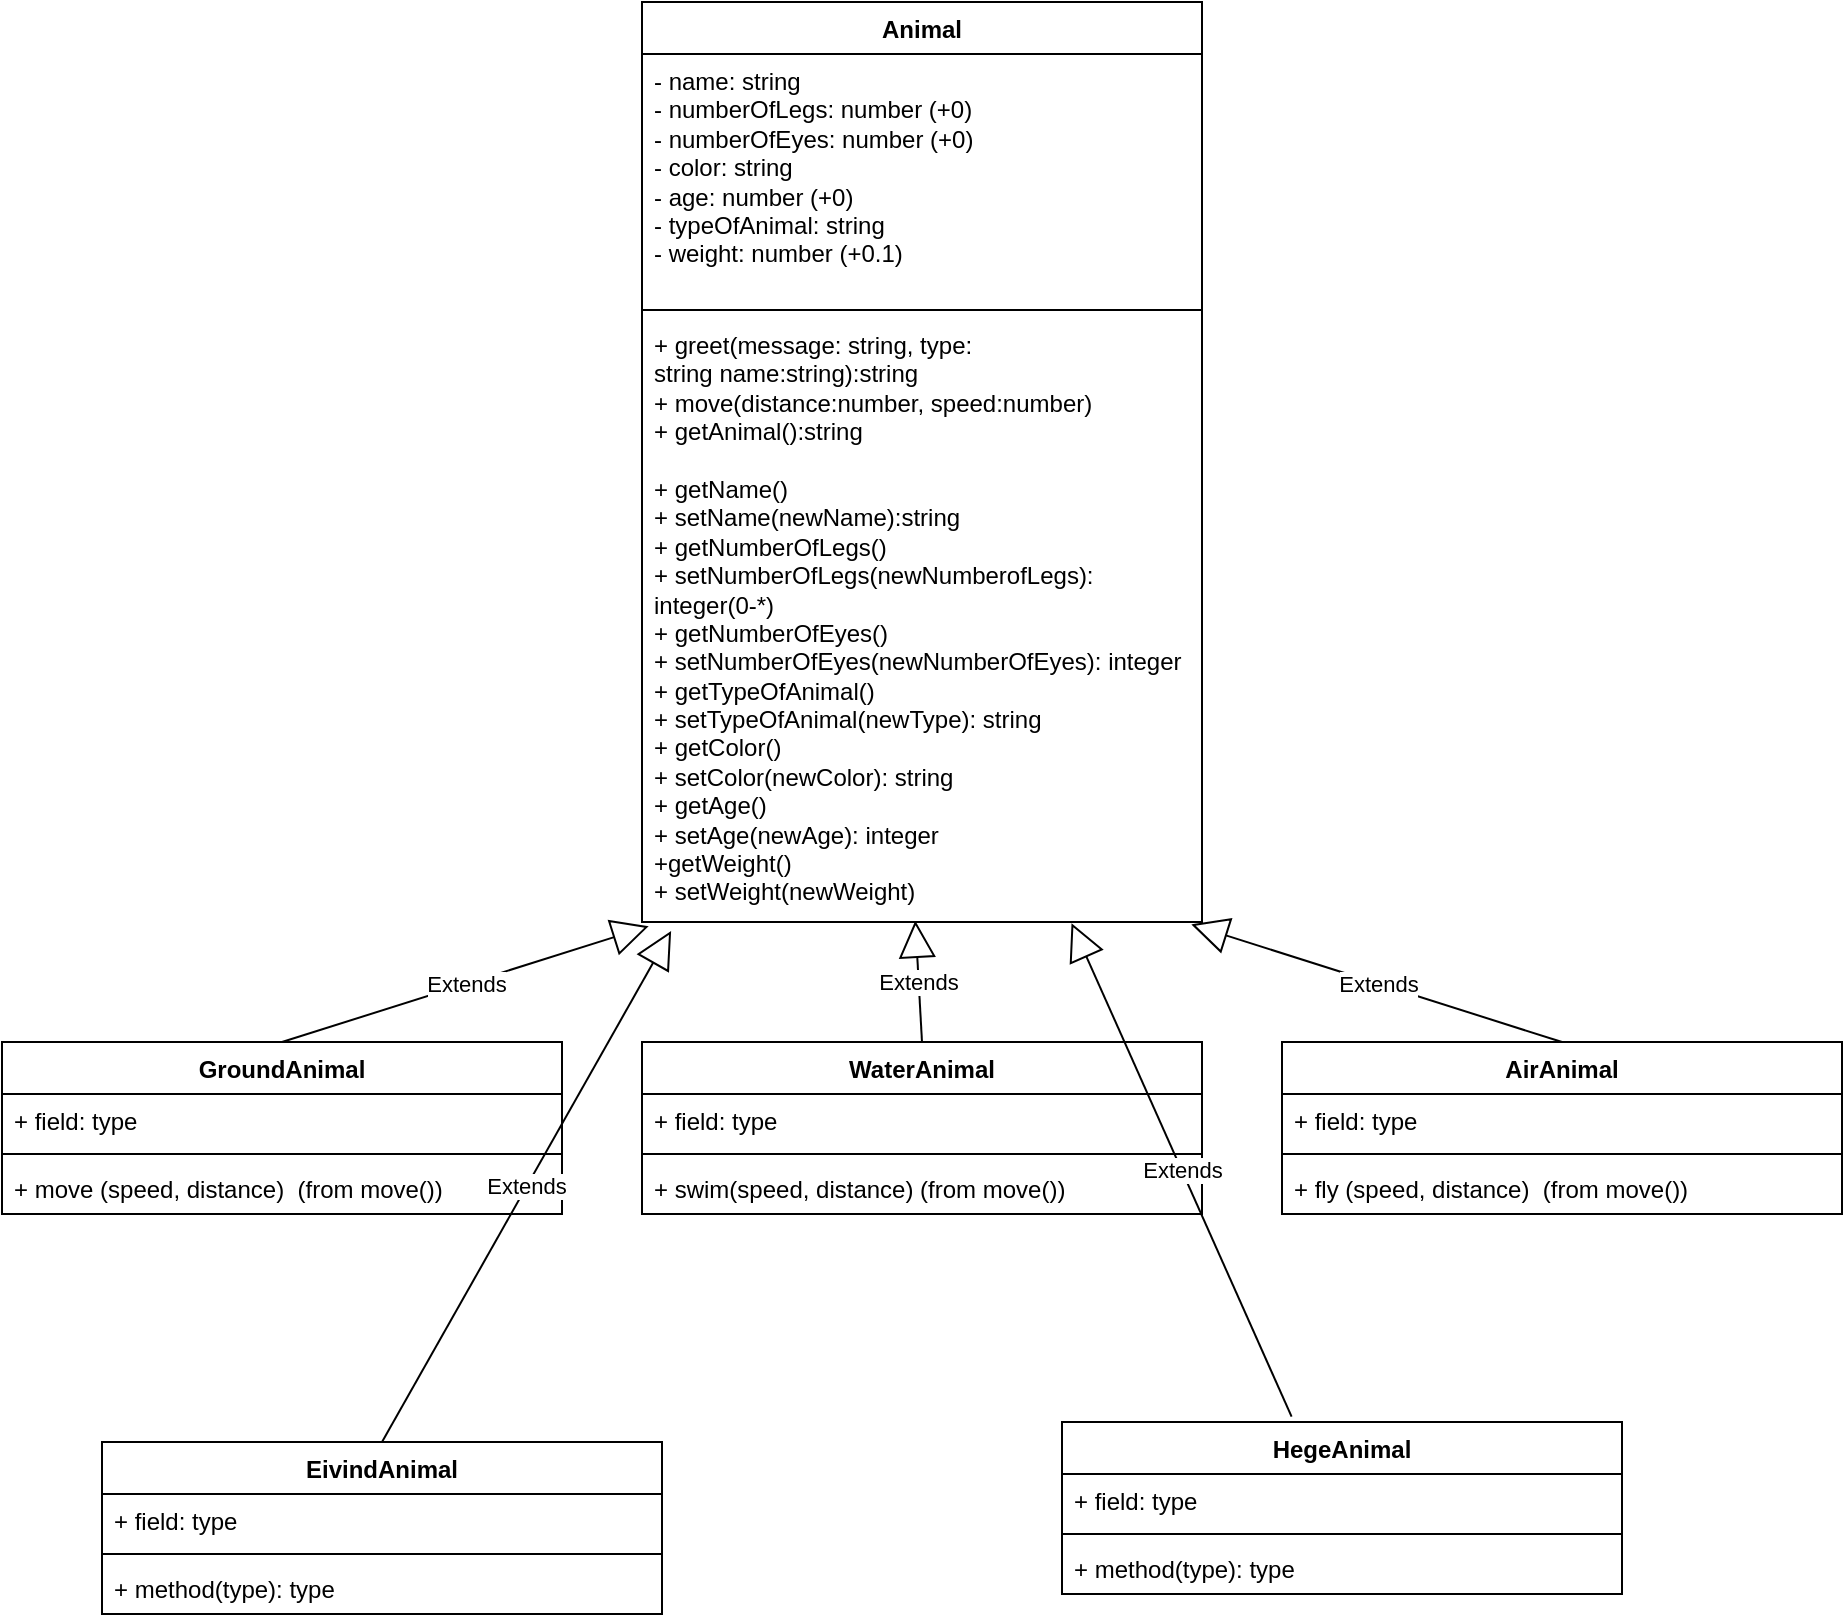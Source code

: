 <mxfile version="24.0.7" type="github">
  <diagram name="Page-1" id="2MS-s6YLC5v6uG3apD_g">
    <mxGraphModel dx="794" dy="458" grid="1" gridSize="10" guides="1" tooltips="1" connect="1" arrows="1" fold="1" page="1" pageScale="1" pageWidth="827" pageHeight="1169" math="0" shadow="0">
      <root>
        <mxCell id="0" />
        <mxCell id="1" parent="0" />
        <mxCell id="e3658H9JQ2eBRHRdhJrN-2" value="Animal" style="swimlane;fontStyle=1;align=center;verticalAlign=top;childLayout=stackLayout;horizontal=1;startSize=26;horizontalStack=0;resizeParent=1;resizeParentMax=0;resizeLast=0;collapsible=1;marginBottom=0;whiteSpace=wrap;html=1;" vertex="1" parent="1">
          <mxGeometry x="360" y="40" width="280" height="460" as="geometry" />
        </mxCell>
        <mxCell id="e3658H9JQ2eBRHRdhJrN-3" value="&lt;div&gt;- name: string&lt;br&gt;&lt;/div&gt;- numberOfLegs: number (+0)&lt;div&gt;- numberOfEyes: number (+0)&lt;/div&gt;&lt;div&gt;- color: string&lt;/div&gt;&lt;div&gt;- age: number (+0)&lt;/div&gt;&lt;div&gt;- typeOfAnimal: string&lt;/div&gt;&lt;div&gt;- weight: number (+0.1)&lt;/div&gt;" style="text;strokeColor=none;fillColor=none;align=left;verticalAlign=top;spacingLeft=4;spacingRight=4;overflow=hidden;rotatable=0;points=[[0,0.5],[1,0.5]];portConstraint=eastwest;whiteSpace=wrap;html=1;" vertex="1" parent="e3658H9JQ2eBRHRdhJrN-2">
          <mxGeometry y="26" width="280" height="124" as="geometry" />
        </mxCell>
        <mxCell id="e3658H9JQ2eBRHRdhJrN-4" value="" style="line;strokeWidth=1;fillColor=none;align=left;verticalAlign=middle;spacingTop=-1;spacingLeft=3;spacingRight=3;rotatable=0;labelPosition=right;points=[];portConstraint=eastwest;strokeColor=inherit;" vertex="1" parent="e3658H9JQ2eBRHRdhJrN-2">
          <mxGeometry y="150" width="280" height="8" as="geometry" />
        </mxCell>
        <mxCell id="e3658H9JQ2eBRHRdhJrN-5" value="+ greet(message: string, type: string&amp;nbsp;&lt;span style=&quot;background-color: initial;&quot;&gt;name:string):string&lt;/span&gt;&lt;div&gt;+ move(distance:number, speed:number)&lt;br&gt;&lt;div&gt;&lt;div&gt;+ getAnimal():string&lt;br&gt;&lt;/div&gt;&lt;div&gt;&lt;br&gt;&lt;/div&gt;&lt;div&gt;+ getName()&lt;/div&gt;&lt;div&gt;+ setName(newName):string&lt;/div&gt;&lt;div&gt;+ getNumberOfLegs()&lt;br&gt;&lt;/div&gt;&lt;div&gt;+ setNumberOfLegs(newNumberofLegs): integer(0-*)&lt;/div&gt;&lt;div&gt;+ getNumberOfEyes()&lt;br&gt;&lt;/div&gt;&lt;div&gt;+ setNumberOfEyes(newNumberOfEyes): integer&lt;/div&gt;&lt;div&gt;+ getTypeOfAnimal()&lt;br&gt;&lt;/div&gt;&lt;div&gt;+ setTypeOfAnimal(newType): string&lt;/div&gt;&lt;div&gt;+ getColor()&lt;br&gt;&lt;/div&gt;&lt;div&gt;+ setColor(newColor): string&lt;/div&gt;&lt;div&gt;+ getAge()&lt;/div&gt;&lt;div&gt;+ setAge(newAge): integer&amp;nbsp;&lt;/div&gt;&lt;div&gt;+getWeight()&lt;/div&gt;&lt;div&gt;+ setWeight(newWeight)&lt;/div&gt;&lt;div&gt;&lt;br&gt;&lt;/div&gt;&lt;/div&gt;&lt;/div&gt;" style="text;strokeColor=none;fillColor=none;align=left;verticalAlign=top;spacingLeft=4;spacingRight=4;overflow=hidden;rotatable=0;points=[[0,0.5],[1,0.5]];portConstraint=eastwest;whiteSpace=wrap;html=1;" vertex="1" parent="e3658H9JQ2eBRHRdhJrN-2">
          <mxGeometry y="158" width="280" height="302" as="geometry" />
        </mxCell>
        <mxCell id="e3658H9JQ2eBRHRdhJrN-10" value="GroundAnimal" style="swimlane;fontStyle=1;align=center;verticalAlign=top;childLayout=stackLayout;horizontal=1;startSize=26;horizontalStack=0;resizeParent=1;resizeParentMax=0;resizeLast=0;collapsible=1;marginBottom=0;whiteSpace=wrap;html=1;" vertex="1" parent="1">
          <mxGeometry x="40" y="560" width="280" height="86" as="geometry" />
        </mxCell>
        <mxCell id="e3658H9JQ2eBRHRdhJrN-11" value="+ field: type" style="text;strokeColor=none;fillColor=none;align=left;verticalAlign=top;spacingLeft=4;spacingRight=4;overflow=hidden;rotatable=0;points=[[0,0.5],[1,0.5]];portConstraint=eastwest;whiteSpace=wrap;html=1;" vertex="1" parent="e3658H9JQ2eBRHRdhJrN-10">
          <mxGeometry y="26" width="280" height="26" as="geometry" />
        </mxCell>
        <mxCell id="e3658H9JQ2eBRHRdhJrN-12" value="" style="line;strokeWidth=1;fillColor=none;align=left;verticalAlign=middle;spacingTop=-1;spacingLeft=3;spacingRight=3;rotatable=0;labelPosition=right;points=[];portConstraint=eastwest;strokeColor=inherit;" vertex="1" parent="e3658H9JQ2eBRHRdhJrN-10">
          <mxGeometry y="52" width="280" height="8" as="geometry" />
        </mxCell>
        <mxCell id="e3658H9JQ2eBRHRdhJrN-13" value="+ move (speed, distance)&amp;nbsp;&amp;nbsp;(from move())" style="text;strokeColor=none;fillColor=none;align=left;verticalAlign=top;spacingLeft=4;spacingRight=4;overflow=hidden;rotatable=0;points=[[0,0.5],[1,0.5]];portConstraint=eastwest;whiteSpace=wrap;html=1;" vertex="1" parent="e3658H9JQ2eBRHRdhJrN-10">
          <mxGeometry y="60" width="280" height="26" as="geometry" />
        </mxCell>
        <mxCell id="e3658H9JQ2eBRHRdhJrN-14" value="AirAnimal" style="swimlane;fontStyle=1;align=center;verticalAlign=top;childLayout=stackLayout;horizontal=1;startSize=26;horizontalStack=0;resizeParent=1;resizeParentMax=0;resizeLast=0;collapsible=1;marginBottom=0;whiteSpace=wrap;html=1;" vertex="1" parent="1">
          <mxGeometry x="680" y="560" width="280" height="86" as="geometry" />
        </mxCell>
        <mxCell id="e3658H9JQ2eBRHRdhJrN-15" value="+ field: type" style="text;strokeColor=none;fillColor=none;align=left;verticalAlign=top;spacingLeft=4;spacingRight=4;overflow=hidden;rotatable=0;points=[[0,0.5],[1,0.5]];portConstraint=eastwest;whiteSpace=wrap;html=1;" vertex="1" parent="e3658H9JQ2eBRHRdhJrN-14">
          <mxGeometry y="26" width="280" height="26" as="geometry" />
        </mxCell>
        <mxCell id="e3658H9JQ2eBRHRdhJrN-16" value="" style="line;strokeWidth=1;fillColor=none;align=left;verticalAlign=middle;spacingTop=-1;spacingLeft=3;spacingRight=3;rotatable=0;labelPosition=right;points=[];portConstraint=eastwest;strokeColor=inherit;" vertex="1" parent="e3658H9JQ2eBRHRdhJrN-14">
          <mxGeometry y="52" width="280" height="8" as="geometry" />
        </mxCell>
        <mxCell id="e3658H9JQ2eBRHRdhJrN-17" value="+ fly (speed, distance)&amp;nbsp;&amp;nbsp;(from move())" style="text;strokeColor=none;fillColor=none;align=left;verticalAlign=top;spacingLeft=4;spacingRight=4;overflow=hidden;rotatable=0;points=[[0,0.5],[1,0.5]];portConstraint=eastwest;whiteSpace=wrap;html=1;" vertex="1" parent="e3658H9JQ2eBRHRdhJrN-14">
          <mxGeometry y="60" width="280" height="26" as="geometry" />
        </mxCell>
        <mxCell id="e3658H9JQ2eBRHRdhJrN-18" value="WaterAnimal" style="swimlane;fontStyle=1;align=center;verticalAlign=top;childLayout=stackLayout;horizontal=1;startSize=26;horizontalStack=0;resizeParent=1;resizeParentMax=0;resizeLast=0;collapsible=1;marginBottom=0;whiteSpace=wrap;html=1;" vertex="1" parent="1">
          <mxGeometry x="360" y="560" width="280" height="86" as="geometry" />
        </mxCell>
        <mxCell id="e3658H9JQ2eBRHRdhJrN-19" value="+ field: type" style="text;strokeColor=none;fillColor=none;align=left;verticalAlign=top;spacingLeft=4;spacingRight=4;overflow=hidden;rotatable=0;points=[[0,0.5],[1,0.5]];portConstraint=eastwest;whiteSpace=wrap;html=1;" vertex="1" parent="e3658H9JQ2eBRHRdhJrN-18">
          <mxGeometry y="26" width="280" height="26" as="geometry" />
        </mxCell>
        <mxCell id="e3658H9JQ2eBRHRdhJrN-20" value="" style="line;strokeWidth=1;fillColor=none;align=left;verticalAlign=middle;spacingTop=-1;spacingLeft=3;spacingRight=3;rotatable=0;labelPosition=right;points=[];portConstraint=eastwest;strokeColor=inherit;" vertex="1" parent="e3658H9JQ2eBRHRdhJrN-18">
          <mxGeometry y="52" width="280" height="8" as="geometry" />
        </mxCell>
        <mxCell id="e3658H9JQ2eBRHRdhJrN-21" value="+ swim(speed, distance) (from move())" style="text;strokeColor=none;fillColor=none;align=left;verticalAlign=top;spacingLeft=4;spacingRight=4;overflow=hidden;rotatable=0;points=[[0,0.5],[1,0.5]];portConstraint=eastwest;whiteSpace=wrap;html=1;" vertex="1" parent="e3658H9JQ2eBRHRdhJrN-18">
          <mxGeometry y="60" width="280" height="26" as="geometry" />
        </mxCell>
        <mxCell id="e3658H9JQ2eBRHRdhJrN-23" value="Extends" style="endArrow=block;endSize=16;endFill=0;html=1;rounded=0;entryX=0.012;entryY=1.007;entryDx=0;entryDy=0;entryPerimeter=0;exitX=0.5;exitY=0;exitDx=0;exitDy=0;" edge="1" parent="1" source="e3658H9JQ2eBRHRdhJrN-10" target="e3658H9JQ2eBRHRdhJrN-5">
          <mxGeometry width="160" relative="1" as="geometry">
            <mxPoint x="420" y="640" as="sourcePoint" />
            <mxPoint x="580" y="640" as="targetPoint" />
          </mxGeometry>
        </mxCell>
        <mxCell id="e3658H9JQ2eBRHRdhJrN-24" value="Extends" style="endArrow=block;endSize=16;endFill=0;html=1;rounded=0;entryX=0.488;entryY=0.998;entryDx=0;entryDy=0;entryPerimeter=0;exitX=0.5;exitY=0;exitDx=0;exitDy=0;" edge="1" parent="1" source="e3658H9JQ2eBRHRdhJrN-18" target="e3658H9JQ2eBRHRdhJrN-5">
          <mxGeometry width="160" relative="1" as="geometry">
            <mxPoint x="310" y="570" as="sourcePoint" />
            <mxPoint x="477" y="510" as="targetPoint" />
          </mxGeometry>
        </mxCell>
        <mxCell id="e3658H9JQ2eBRHRdhJrN-25" value="Extends" style="endArrow=block;endSize=16;endFill=0;html=1;rounded=0;entryX=0.981;entryY=1.004;entryDx=0;entryDy=0;entryPerimeter=0;exitX=0.5;exitY=0;exitDx=0;exitDy=0;" edge="1" parent="1" source="e3658H9JQ2eBRHRdhJrN-14" target="e3658H9JQ2eBRHRdhJrN-5">
          <mxGeometry width="160" relative="1" as="geometry">
            <mxPoint x="320" y="580" as="sourcePoint" />
            <mxPoint x="487" y="520" as="targetPoint" />
            <Array as="points" />
          </mxGeometry>
        </mxCell>
        <mxCell id="e3658H9JQ2eBRHRdhJrN-26" value="Extends" style="endArrow=block;endSize=16;endFill=0;html=1;rounded=0;entryX=0.052;entryY=1.015;entryDx=0;entryDy=0;entryPerimeter=0;exitX=0.5;exitY=0;exitDx=0;exitDy=0;" edge="1" parent="1" source="e3658H9JQ2eBRHRdhJrN-28" target="e3658H9JQ2eBRHRdhJrN-5">
          <mxGeometry width="160" relative="1" as="geometry">
            <mxPoint x="300" y="750" as="sourcePoint" />
            <mxPoint x="497" y="530" as="targetPoint" />
          </mxGeometry>
        </mxCell>
        <mxCell id="e3658H9JQ2eBRHRdhJrN-28" value="EivindAnimal" style="swimlane;fontStyle=1;align=center;verticalAlign=top;childLayout=stackLayout;horizontal=1;startSize=26;horizontalStack=0;resizeParent=1;resizeParentMax=0;resizeLast=0;collapsible=1;marginBottom=0;whiteSpace=wrap;html=1;" vertex="1" parent="1">
          <mxGeometry x="90" y="760" width="280" height="86" as="geometry" />
        </mxCell>
        <mxCell id="e3658H9JQ2eBRHRdhJrN-29" value="+ field: type" style="text;strokeColor=none;fillColor=none;align=left;verticalAlign=top;spacingLeft=4;spacingRight=4;overflow=hidden;rotatable=0;points=[[0,0.5],[1,0.5]];portConstraint=eastwest;whiteSpace=wrap;html=1;" vertex="1" parent="e3658H9JQ2eBRHRdhJrN-28">
          <mxGeometry y="26" width="280" height="26" as="geometry" />
        </mxCell>
        <mxCell id="e3658H9JQ2eBRHRdhJrN-30" value="" style="line;strokeWidth=1;fillColor=none;align=left;verticalAlign=middle;spacingTop=-1;spacingLeft=3;spacingRight=3;rotatable=0;labelPosition=right;points=[];portConstraint=eastwest;strokeColor=inherit;" vertex="1" parent="e3658H9JQ2eBRHRdhJrN-28">
          <mxGeometry y="52" width="280" height="8" as="geometry" />
        </mxCell>
        <mxCell id="e3658H9JQ2eBRHRdhJrN-31" value="+ method(type): type" style="text;strokeColor=none;fillColor=none;align=left;verticalAlign=top;spacingLeft=4;spacingRight=4;overflow=hidden;rotatable=0;points=[[0,0.5],[1,0.5]];portConstraint=eastwest;whiteSpace=wrap;html=1;" vertex="1" parent="e3658H9JQ2eBRHRdhJrN-28">
          <mxGeometry y="60" width="280" height="26" as="geometry" />
        </mxCell>
        <mxCell id="e3658H9JQ2eBRHRdhJrN-32" value="HegeAnimal" style="swimlane;fontStyle=1;align=center;verticalAlign=top;childLayout=stackLayout;horizontal=1;startSize=26;horizontalStack=0;resizeParent=1;resizeParentMax=0;resizeLast=0;collapsible=1;marginBottom=0;whiteSpace=wrap;html=1;" vertex="1" parent="1">
          <mxGeometry x="570" y="750" width="280" height="86" as="geometry" />
        </mxCell>
        <mxCell id="e3658H9JQ2eBRHRdhJrN-33" value="+ field: type" style="text;strokeColor=none;fillColor=none;align=left;verticalAlign=top;spacingLeft=4;spacingRight=4;overflow=hidden;rotatable=0;points=[[0,0.5],[1,0.5]];portConstraint=eastwest;whiteSpace=wrap;html=1;" vertex="1" parent="e3658H9JQ2eBRHRdhJrN-32">
          <mxGeometry y="26" width="280" height="26" as="geometry" />
        </mxCell>
        <mxCell id="e3658H9JQ2eBRHRdhJrN-34" value="" style="line;strokeWidth=1;fillColor=none;align=left;verticalAlign=middle;spacingTop=-1;spacingLeft=3;spacingRight=3;rotatable=0;labelPosition=right;points=[];portConstraint=eastwest;strokeColor=inherit;" vertex="1" parent="e3658H9JQ2eBRHRdhJrN-32">
          <mxGeometry y="52" width="280" height="8" as="geometry" />
        </mxCell>
        <mxCell id="e3658H9JQ2eBRHRdhJrN-35" value="+ method(type): type" style="text;strokeColor=none;fillColor=none;align=left;verticalAlign=top;spacingLeft=4;spacingRight=4;overflow=hidden;rotatable=0;points=[[0,0.5],[1,0.5]];portConstraint=eastwest;whiteSpace=wrap;html=1;" vertex="1" parent="e3658H9JQ2eBRHRdhJrN-32">
          <mxGeometry y="60" width="280" height="26" as="geometry" />
        </mxCell>
        <mxCell id="e3658H9JQ2eBRHRdhJrN-36" value="Extends" style="endArrow=block;endSize=16;endFill=0;html=1;rounded=0;entryX=0.767;entryY=1.002;entryDx=0;entryDy=0;entryPerimeter=0;exitX=0.41;exitY=-0.031;exitDx=0;exitDy=0;exitPerimeter=0;" edge="1" parent="1" source="e3658H9JQ2eBRHRdhJrN-32" target="e3658H9JQ2eBRHRdhJrN-5">
          <mxGeometry width="160" relative="1" as="geometry">
            <mxPoint x="830" y="570" as="sourcePoint" />
            <mxPoint x="645" y="511" as="targetPoint" />
            <Array as="points" />
          </mxGeometry>
        </mxCell>
      </root>
    </mxGraphModel>
  </diagram>
</mxfile>

